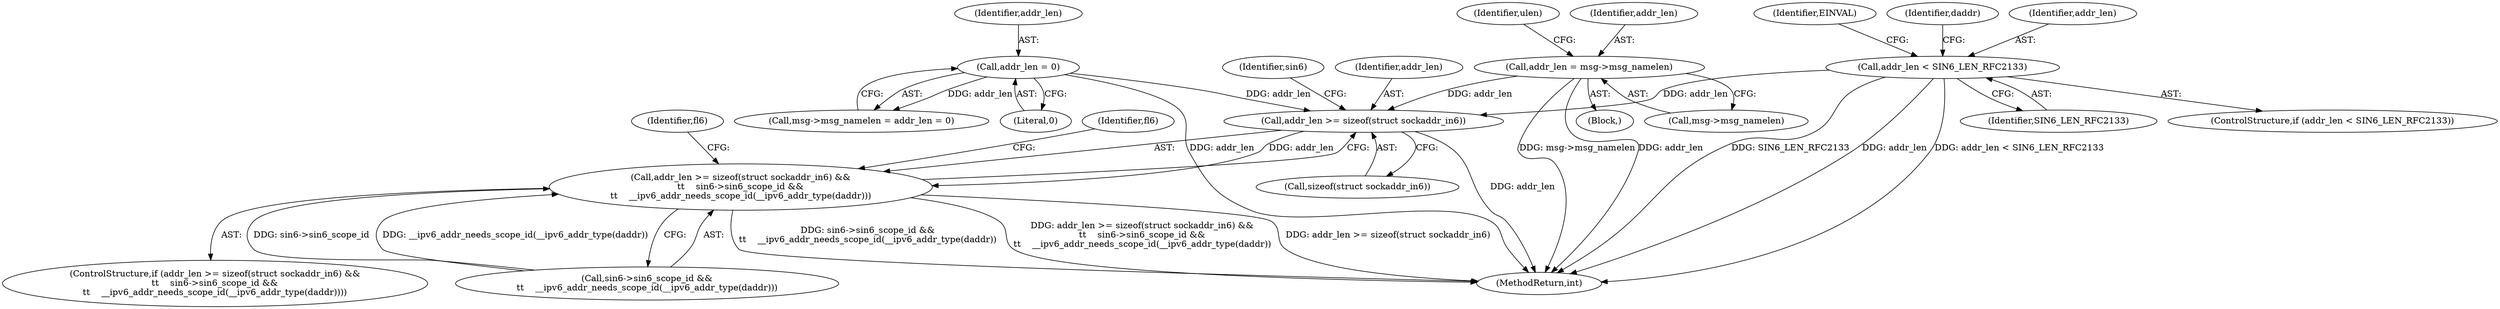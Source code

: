digraph "0_linux_45f6fad84cc305103b28d73482b344d7f5b76f39_18@API" {
"1000477" [label="(Call,addr_len >= sizeof(struct sockaddr_in6))"];
"1000231" [label="(Call,addr_len = 0)"];
"1000144" [label="(Call,addr_len = msg->msg_namelen)"];
"1000204" [label="(Call,addr_len < SIN6_LEN_RFC2133)"];
"1000476" [label="(Call,addr_len >= sizeof(struct sockaddr_in6) &&\n\t\t    sin6->sin6_scope_id &&\n\t\t    __ipv6_addr_needs_scope_id(__ipv6_addr_type(daddr)))"];
"1000209" [label="(Identifier,EINVAL)"];
"1000113" [label="(Block,)"];
"1000227" [label="(Call,msg->msg_namelen = addr_len = 0)"];
"1000211" [label="(Identifier,daddr)"];
"1000146" [label="(Call,msg->msg_namelen)"];
"1000205" [label="(Identifier,addr_len)"];
"1000483" [label="(Identifier,sin6)"];
"1001034" [label="(MethodReturn,int)"];
"1000477" [label="(Call,addr_len >= sizeof(struct sockaddr_in6))"];
"1000532" [label="(Identifier,fl6)"];
"1000144" [label="(Call,addr_len = msg->msg_namelen)"];
"1000478" [label="(Identifier,addr_len)"];
"1000231" [label="(Call,addr_len = 0)"];
"1000151" [label="(Identifier,ulen)"];
"1000476" [label="(Call,addr_len >= sizeof(struct sockaddr_in6) &&\n\t\t    sin6->sin6_scope_id &&\n\t\t    __ipv6_addr_needs_scope_id(__ipv6_addr_type(daddr)))"];
"1000233" [label="(Literal,0)"];
"1000206" [label="(Identifier,SIN6_LEN_RFC2133)"];
"1000490" [label="(Identifier,fl6)"];
"1000475" [label="(ControlStructure,if (addr_len >= sizeof(struct sockaddr_in6) &&\n\t\t    sin6->sin6_scope_id &&\n\t\t    __ipv6_addr_needs_scope_id(__ipv6_addr_type(daddr))))"];
"1000232" [label="(Identifier,addr_len)"];
"1000145" [label="(Identifier,addr_len)"];
"1000479" [label="(Call,sizeof(struct sockaddr_in6))"];
"1000203" [label="(ControlStructure,if (addr_len < SIN6_LEN_RFC2133))"];
"1000204" [label="(Call,addr_len < SIN6_LEN_RFC2133)"];
"1000481" [label="(Call,sin6->sin6_scope_id &&\n\t\t    __ipv6_addr_needs_scope_id(__ipv6_addr_type(daddr)))"];
"1000477" -> "1000476"  [label="AST: "];
"1000477" -> "1000479"  [label="CFG: "];
"1000478" -> "1000477"  [label="AST: "];
"1000479" -> "1000477"  [label="AST: "];
"1000483" -> "1000477"  [label="CFG: "];
"1000476" -> "1000477"  [label="CFG: "];
"1000477" -> "1001034"  [label="DDG: addr_len"];
"1000477" -> "1000476"  [label="DDG: addr_len"];
"1000231" -> "1000477"  [label="DDG: addr_len"];
"1000144" -> "1000477"  [label="DDG: addr_len"];
"1000204" -> "1000477"  [label="DDG: addr_len"];
"1000231" -> "1000227"  [label="AST: "];
"1000231" -> "1000233"  [label="CFG: "];
"1000232" -> "1000231"  [label="AST: "];
"1000233" -> "1000231"  [label="AST: "];
"1000227" -> "1000231"  [label="CFG: "];
"1000231" -> "1001034"  [label="DDG: addr_len"];
"1000231" -> "1000227"  [label="DDG: addr_len"];
"1000144" -> "1000113"  [label="AST: "];
"1000144" -> "1000146"  [label="CFG: "];
"1000145" -> "1000144"  [label="AST: "];
"1000146" -> "1000144"  [label="AST: "];
"1000151" -> "1000144"  [label="CFG: "];
"1000144" -> "1001034"  [label="DDG: addr_len"];
"1000144" -> "1001034"  [label="DDG: msg->msg_namelen"];
"1000204" -> "1000203"  [label="AST: "];
"1000204" -> "1000206"  [label="CFG: "];
"1000205" -> "1000204"  [label="AST: "];
"1000206" -> "1000204"  [label="AST: "];
"1000209" -> "1000204"  [label="CFG: "];
"1000211" -> "1000204"  [label="CFG: "];
"1000204" -> "1001034"  [label="DDG: SIN6_LEN_RFC2133"];
"1000204" -> "1001034"  [label="DDG: addr_len"];
"1000204" -> "1001034"  [label="DDG: addr_len < SIN6_LEN_RFC2133"];
"1000476" -> "1000475"  [label="AST: "];
"1000476" -> "1000481"  [label="CFG: "];
"1000481" -> "1000476"  [label="AST: "];
"1000490" -> "1000476"  [label="CFG: "];
"1000532" -> "1000476"  [label="CFG: "];
"1000476" -> "1001034"  [label="DDG: addr_len >= sizeof(struct sockaddr_in6) &&\n\t\t    sin6->sin6_scope_id &&\n\t\t    __ipv6_addr_needs_scope_id(__ipv6_addr_type(daddr))"];
"1000476" -> "1001034"  [label="DDG: addr_len >= sizeof(struct sockaddr_in6)"];
"1000476" -> "1001034"  [label="DDG: sin6->sin6_scope_id &&\n\t\t    __ipv6_addr_needs_scope_id(__ipv6_addr_type(daddr))"];
"1000481" -> "1000476"  [label="DDG: sin6->sin6_scope_id"];
"1000481" -> "1000476"  [label="DDG: __ipv6_addr_needs_scope_id(__ipv6_addr_type(daddr))"];
}
